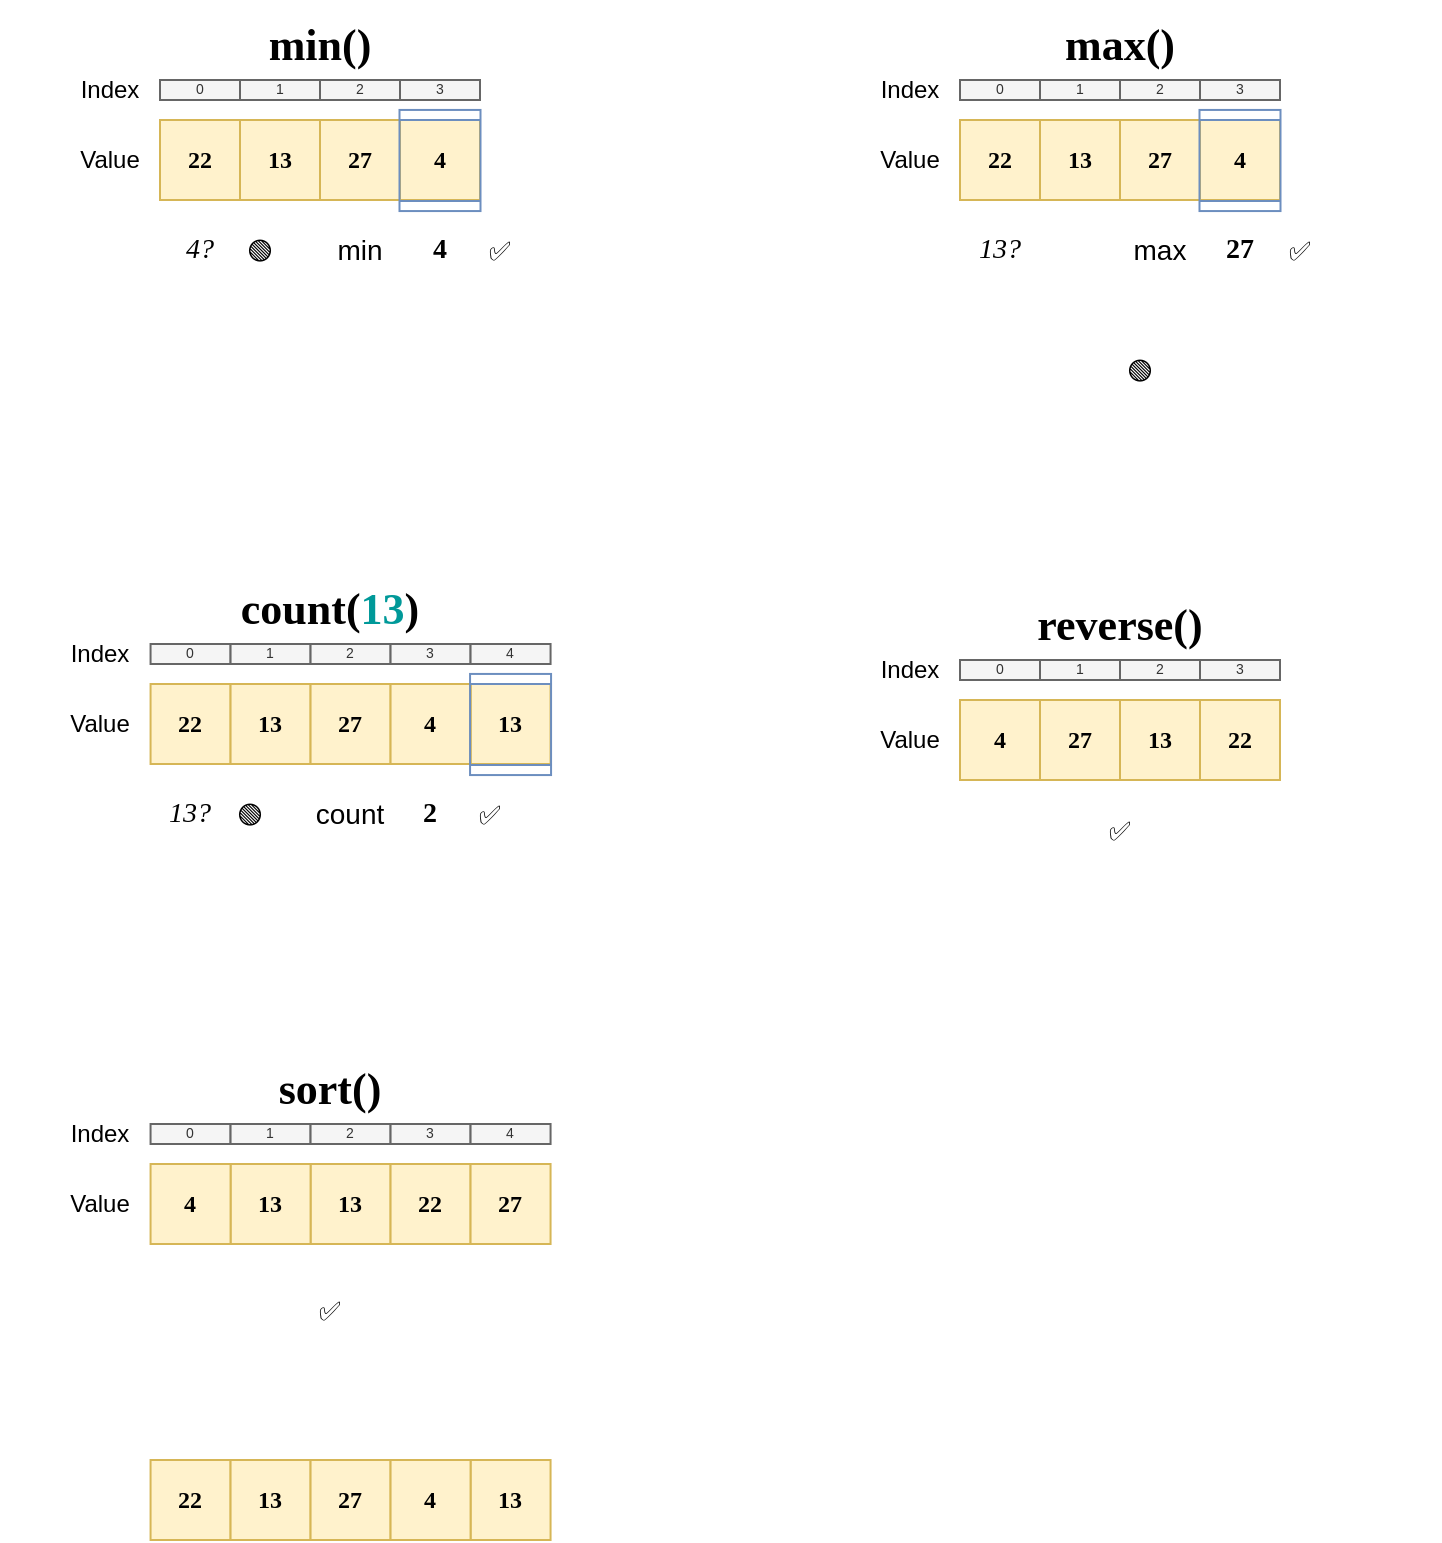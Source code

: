 <mxfile version="15.4.0" type="device"><diagram id="HNAP8XEPjkJDK_QEX08a" name="Page-1"><mxGraphModel dx="813" dy="466" grid="1" gridSize="10" guides="1" tooltips="1" connect="1" arrows="1" fold="1" page="1" pageScale="1" pageWidth="827" pageHeight="1169" math="0" shadow="0"><root><mxCell id="0"/><mxCell id="1" parent="0"/><mxCell id="ADlWHykQdR8u8xTTna8o-139" value="" style="rounded=0;whiteSpace=wrap;html=1;fontFamily=Jetbrains Mono;fontSize=13;fillColor=none;strokeColor=none;" parent="1" vertex="1"><mxGeometry x="205" y="542" width="320" height="160" as="geometry"/></mxCell><mxCell id="a-4p0rKQn7gbNJoL8XSS-19" value="13" style="rounded=0;whiteSpace=wrap;html=1;fillColor=#fff2cc;strokeColor=#d6b656;fontFamily=Jetbrains Mono;fontStyle=1" vertex="1" parent="1"><mxGeometry x="435.28" y="602" width="40" height="40" as="geometry"/></mxCell><mxCell id="ADlWHykQdR8u8xTTna8o-159" value="" style="rounded=0;whiteSpace=wrap;html=1;fontFamily=Jetbrains Mono;fontSize=13;fillColor=none;strokeColor=none;" parent="1" vertex="1"><mxGeometry x="600" y="550" width="320" height="160" as="geometry"/></mxCell><mxCell id="ADlWHykQdR8u8xTTna8o-95" value="" style="group" parent="1" vertex="1" connectable="0"><mxGeometry x="200" y="260" width="320" height="210" as="geometry"/></mxCell><mxCell id="ADlWHykQdR8u8xTTna8o-31" value="" style="rounded=0;whiteSpace=wrap;html=1;fontFamily=Jetbrains Mono;fontSize=13;fillColor=none;strokeColor=none;" parent="ADlWHykQdR8u8xTTna8o-95" vertex="1"><mxGeometry width="320" height="160" as="geometry"/></mxCell><mxCell id="ADlWHykQdR8u8xTTna8o-1" value="22" style="rounded=0;whiteSpace=wrap;html=1;fillColor=#fff2cc;strokeColor=#d6b656;fontFamily=Jetbrains Mono;fontStyle=1" parent="ADlWHykQdR8u8xTTna8o-95" vertex="1"><mxGeometry x="80" y="60" width="40" height="40" as="geometry"/></mxCell><mxCell id="ADlWHykQdR8u8xTTna8o-2" value="13" style="rounded=0;whiteSpace=wrap;html=1;fillColor=#fff2cc;strokeColor=#d6b656;fontFamily=Jetbrains Mono;fontStyle=1" parent="ADlWHykQdR8u8xTTna8o-95" vertex="1"><mxGeometry x="120" y="60" width="40" height="40" as="geometry"/></mxCell><mxCell id="ADlWHykQdR8u8xTTna8o-5" value="27" style="rounded=0;whiteSpace=wrap;html=1;fillColor=#fff2cc;strokeColor=#d6b656;fontFamily=Jetbrains Mono;fontStyle=1" parent="ADlWHykQdR8u8xTTna8o-95" vertex="1"><mxGeometry x="160" y="60" width="40" height="40" as="geometry"/></mxCell><mxCell id="ADlWHykQdR8u8xTTna8o-6" value="4" style="rounded=0;whiteSpace=wrap;html=1;fillColor=#fff2cc;strokeColor=#d6b656;fontFamily=Jetbrains Mono;fontStyle=1" parent="ADlWHykQdR8u8xTTna8o-95" vertex="1"><mxGeometry x="200" y="60" width="40" height="40" as="geometry"/></mxCell><mxCell id="ADlWHykQdR8u8xTTna8o-7" value="0" style="rounded=0;whiteSpace=wrap;html=1;fillColor=#f5f5f5;strokeColor=#666666;fontColor=#333333;fontSize=7;" parent="ADlWHykQdR8u8xTTna8o-95" vertex="1"><mxGeometry x="80" y="40" width="40" height="10" as="geometry"/></mxCell><mxCell id="ADlWHykQdR8u8xTTna8o-8" value="1" style="rounded=0;whiteSpace=wrap;html=1;fillColor=#f5f5f5;strokeColor=#666666;fontColor=#333333;fontSize=7;" parent="ADlWHykQdR8u8xTTna8o-95" vertex="1"><mxGeometry x="120" y="40" width="40" height="10" as="geometry"/></mxCell><mxCell id="ADlWHykQdR8u8xTTna8o-9" value="2" style="rounded=0;whiteSpace=wrap;html=1;fillColor=#f5f5f5;strokeColor=#666666;fontColor=#333333;fontSize=7;" parent="ADlWHykQdR8u8xTTna8o-95" vertex="1"><mxGeometry x="160" y="40" width="40" height="10" as="geometry"/></mxCell><mxCell id="ADlWHykQdR8u8xTTna8o-10" value="3" style="rounded=0;whiteSpace=wrap;html=1;fillColor=#f5f5f5;strokeColor=#666666;fontColor=#333333;fontSize=7;" parent="ADlWHykQdR8u8xTTna8o-95" vertex="1"><mxGeometry x="200" y="40" width="40" height="10" as="geometry"/></mxCell><mxCell id="ADlWHykQdR8u8xTTna8o-21" value="Index" style="text;html=1;strokeColor=none;fillColor=none;align=center;verticalAlign=middle;whiteSpace=wrap;rounded=0;" parent="ADlWHykQdR8u8xTTna8o-95" vertex="1"><mxGeometry x="34.72" y="38" width="40" height="14" as="geometry"/></mxCell><mxCell id="ADlWHykQdR8u8xTTna8o-22" value="Value" style="text;html=1;strokeColor=none;fillColor=none;align=center;verticalAlign=middle;whiteSpace=wrap;rounded=0;" parent="ADlWHykQdR8u8xTTna8o-95" vertex="1"><mxGeometry x="34.72" y="65" width="40" height="30" as="geometry"/></mxCell><mxCell id="ADlWHykQdR8u8xTTna8o-23" value="min()" style="text;html=1;strokeColor=none;fillColor=none;align=center;verticalAlign=middle;whiteSpace=wrap;rounded=0;fontFamily=Jetbrains Mono;fontStyle=1;fontSize=22;" parent="ADlWHykQdR8u8xTTna8o-95" vertex="1"><mxGeometry x="80" y="8" width="160" height="30" as="geometry"/></mxCell><mxCell id="ADlWHykQdR8u8xTTna8o-25" value="min" style="text;html=1;strokeColor=none;fillColor=none;align=center;verticalAlign=middle;whiteSpace=wrap;rounded=0;fontFamily=Helvetica;fontSize=14;fontStyle=0" parent="ADlWHykQdR8u8xTTna8o-95" vertex="1"><mxGeometry x="160" y="110" width="40" height="30" as="geometry"/></mxCell><mxCell id="ADlWHykQdR8u8xTTna8o-26" value="4?" style="text;html=1;strokeColor=none;fillColor=none;align=center;verticalAlign=middle;whiteSpace=wrap;rounded=0;fontFamily=Jetbrains Mono;fontSize=14;fontStyle=2" parent="ADlWHykQdR8u8xTTna8o-95" vertex="1"><mxGeometry x="80" y="110" width="40" height="30" as="geometry"/></mxCell><mxCell id="ADlWHykQdR8u8xTTna8o-27" value="🟢" style="text;html=1;strokeColor=none;fillColor=none;align=center;verticalAlign=middle;whiteSpace=wrap;rounded=0;fontFamily=Jetbrains Mono;fontSize=13;" parent="ADlWHykQdR8u8xTTna8o-95" vertex="1"><mxGeometry x="120" y="110" width="20" height="30" as="geometry"/></mxCell><mxCell id="ADlWHykQdR8u8xTTna8o-28" value="🔴" style="text;html=1;strokeColor=none;fillColor=none;align=center;verticalAlign=middle;whiteSpace=wrap;rounded=0;fontFamily=Jetbrains Mono;fontSize=13;" parent="ADlWHykQdR8u8xTTna8o-95" vertex="1"><mxGeometry x="120" y="180" width="20" height="30" as="geometry"/></mxCell><mxCell id="ADlWHykQdR8u8xTTna8o-43" value="" style="shape=process;whiteSpace=wrap;html=1;backgroundOutline=1;fontFamily=Jetbrains Mono;fontSize=22;rotation=90;fillColor=none;strokeColor=#6c8ebf;" parent="ADlWHykQdR8u8xTTna8o-95" vertex="1"><mxGeometry x="194.72" y="60" width="50.56" height="40.5" as="geometry"/></mxCell><mxCell id="ADlWHykQdR8u8xTTna8o-45" value="4" style="text;html=1;strokeColor=none;fillColor=none;align=center;verticalAlign=middle;whiteSpace=wrap;rounded=0;fontFamily=Jetbrains Mono;fontSize=14;fontStyle=1" parent="ADlWHykQdR8u8xTTna8o-95" vertex="1"><mxGeometry x="200" y="110" width="40" height="30" as="geometry"/></mxCell><mxCell id="ADlWHykQdR8u8xTTna8o-46" value="✅" style="text;html=1;strokeColor=none;fillColor=none;align=center;verticalAlign=middle;whiteSpace=wrap;rounded=0;fontFamily=Jetbrains Mono;fontSize=13;" parent="ADlWHykQdR8u8xTTna8o-95" vertex="1"><mxGeometry x="240" y="110" width="20" height="30" as="geometry"/></mxCell><mxCell id="ADlWHykQdR8u8xTTna8o-160" value="22" style="rounded=0;whiteSpace=wrap;html=1;fillColor=#fff2cc;strokeColor=#d6b656;fontFamily=Jetbrains Mono;fontStyle=1" parent="1" vertex="1"><mxGeometry x="800" y="610" width="40" height="40" as="geometry"/></mxCell><mxCell id="ADlWHykQdR8u8xTTna8o-161" value="13" style="rounded=0;whiteSpace=wrap;html=1;fillColor=#fff2cc;strokeColor=#d6b656;fontFamily=Jetbrains Mono;fontStyle=1" parent="1" vertex="1"><mxGeometry x="760" y="610" width="40" height="40" as="geometry"/></mxCell><mxCell id="ADlWHykQdR8u8xTTna8o-162" value="27" style="rounded=0;whiteSpace=wrap;html=1;fillColor=#fff2cc;strokeColor=#d6b656;fontFamily=Jetbrains Mono;fontStyle=1" parent="1" vertex="1"><mxGeometry x="720" y="610" width="40" height="40" as="geometry"/></mxCell><mxCell id="ADlWHykQdR8u8xTTna8o-163" value="4" style="rounded=0;whiteSpace=wrap;html=1;fillColor=#fff2cc;strokeColor=#d6b656;fontFamily=Jetbrains Mono;fontStyle=1" parent="1" vertex="1"><mxGeometry x="680" y="610" width="40" height="40" as="geometry"/></mxCell><mxCell id="ADlWHykQdR8u8xTTna8o-164" value="0" style="rounded=0;whiteSpace=wrap;html=1;fillColor=#f5f5f5;strokeColor=#666666;fontColor=#333333;fontSize=7;" parent="1" vertex="1"><mxGeometry x="680" y="590" width="40" height="10" as="geometry"/></mxCell><mxCell id="ADlWHykQdR8u8xTTna8o-165" value="1" style="rounded=0;whiteSpace=wrap;html=1;fillColor=#f5f5f5;strokeColor=#666666;fontColor=#333333;fontSize=7;" parent="1" vertex="1"><mxGeometry x="720" y="590" width="40" height="10" as="geometry"/></mxCell><mxCell id="ADlWHykQdR8u8xTTna8o-166" value="2" style="rounded=0;whiteSpace=wrap;html=1;fillColor=#f5f5f5;strokeColor=#666666;fontColor=#333333;fontSize=7;" parent="1" vertex="1"><mxGeometry x="760" y="590" width="40" height="10" as="geometry"/></mxCell><mxCell id="ADlWHykQdR8u8xTTna8o-167" value="3" style="rounded=0;whiteSpace=wrap;html=1;fillColor=#f5f5f5;strokeColor=#666666;fontColor=#333333;fontSize=7;" parent="1" vertex="1"><mxGeometry x="800" y="590" width="40" height="10" as="geometry"/></mxCell><mxCell id="ADlWHykQdR8u8xTTna8o-168" value="Index" style="text;html=1;strokeColor=none;fillColor=none;align=center;verticalAlign=middle;whiteSpace=wrap;rounded=0;" parent="1" vertex="1"><mxGeometry x="634.72" y="588" width="40" height="14" as="geometry"/></mxCell><mxCell id="ADlWHykQdR8u8xTTna8o-169" value="Value" style="text;html=1;strokeColor=none;fillColor=none;align=center;verticalAlign=middle;whiteSpace=wrap;rounded=0;" parent="1" vertex="1"><mxGeometry x="634.72" y="615" width="40" height="30" as="geometry"/></mxCell><mxCell id="ADlWHykQdR8u8xTTna8o-170" value="reverse()" style="text;html=1;strokeColor=none;fillColor=none;align=center;verticalAlign=middle;whiteSpace=wrap;rounded=0;fontFamily=Jetbrains Mono;fontStyle=1;fontSize=22;" parent="1" vertex="1"><mxGeometry x="680" y="558" width="160" height="30" as="geometry"/></mxCell><mxCell id="ADlWHykQdR8u8xTTna8o-76" value="" style="rounded=0;whiteSpace=wrap;html=1;fontFamily=Jetbrains Mono;fontSize=13;fillColor=none;strokeColor=none;" parent="1" vertex="1"><mxGeometry x="600" y="260" width="320" height="160" as="geometry"/></mxCell><mxCell id="ADlWHykQdR8u8xTTna8o-77" value="22" style="rounded=0;whiteSpace=wrap;html=1;fillColor=#fff2cc;strokeColor=#d6b656;fontFamily=Jetbrains Mono;fontStyle=1" parent="1" vertex="1"><mxGeometry x="680" y="320" width="40" height="40" as="geometry"/></mxCell><mxCell id="ADlWHykQdR8u8xTTna8o-78" value="13" style="rounded=0;whiteSpace=wrap;html=1;fillColor=#fff2cc;strokeColor=#d6b656;fontFamily=Jetbrains Mono;fontStyle=1" parent="1" vertex="1"><mxGeometry x="720" y="320" width="40" height="40" as="geometry"/></mxCell><mxCell id="ADlWHykQdR8u8xTTna8o-79" value="27" style="rounded=0;whiteSpace=wrap;html=1;fillColor=#fff2cc;strokeColor=#d6b656;fontFamily=Jetbrains Mono;fontStyle=1" parent="1" vertex="1"><mxGeometry x="760" y="320" width="40" height="40" as="geometry"/></mxCell><mxCell id="ADlWHykQdR8u8xTTna8o-80" value="4" style="rounded=0;whiteSpace=wrap;html=1;fillColor=#fff2cc;strokeColor=#d6b656;fontFamily=Jetbrains Mono;fontStyle=1" parent="1" vertex="1"><mxGeometry x="800" y="320" width="40" height="40" as="geometry"/></mxCell><mxCell id="ADlWHykQdR8u8xTTna8o-81" value="0" style="rounded=0;whiteSpace=wrap;html=1;fillColor=#f5f5f5;strokeColor=#666666;fontColor=#333333;fontSize=7;" parent="1" vertex="1"><mxGeometry x="680" y="300" width="40" height="10" as="geometry"/></mxCell><mxCell id="ADlWHykQdR8u8xTTna8o-82" value="1" style="rounded=0;whiteSpace=wrap;html=1;fillColor=#f5f5f5;strokeColor=#666666;fontColor=#333333;fontSize=7;" parent="1" vertex="1"><mxGeometry x="720" y="300" width="40" height="10" as="geometry"/></mxCell><mxCell id="ADlWHykQdR8u8xTTna8o-83" value="2" style="rounded=0;whiteSpace=wrap;html=1;fillColor=#f5f5f5;strokeColor=#666666;fontColor=#333333;fontSize=7;" parent="1" vertex="1"><mxGeometry x="760" y="300" width="40" height="10" as="geometry"/></mxCell><mxCell id="ADlWHykQdR8u8xTTna8o-84" value="3" style="rounded=0;whiteSpace=wrap;html=1;fillColor=#f5f5f5;strokeColor=#666666;fontColor=#333333;fontSize=7;" parent="1" vertex="1"><mxGeometry x="800" y="300" width="40" height="10" as="geometry"/></mxCell><mxCell id="ADlWHykQdR8u8xTTna8o-85" value="Index" style="text;html=1;strokeColor=none;fillColor=none;align=center;verticalAlign=middle;whiteSpace=wrap;rounded=0;" parent="1" vertex="1"><mxGeometry x="634.72" y="298" width="40" height="14" as="geometry"/></mxCell><mxCell id="ADlWHykQdR8u8xTTna8o-86" value="Value" style="text;html=1;strokeColor=none;fillColor=none;align=center;verticalAlign=middle;whiteSpace=wrap;rounded=0;" parent="1" vertex="1"><mxGeometry x="634.72" y="325" width="40" height="30" as="geometry"/></mxCell><mxCell id="ADlWHykQdR8u8xTTna8o-87" value="max()" style="text;html=1;strokeColor=none;fillColor=none;align=center;verticalAlign=middle;whiteSpace=wrap;rounded=0;fontFamily=Jetbrains Mono;fontStyle=1;fontSize=22;" parent="1" vertex="1"><mxGeometry x="680" y="268" width="160" height="30" as="geometry"/></mxCell><mxCell id="ADlWHykQdR8u8xTTna8o-88" value="max" style="text;html=1;strokeColor=none;fillColor=none;align=center;verticalAlign=middle;whiteSpace=wrap;rounded=0;fontFamily=Helvetica;fontSize=14;fontStyle=0" parent="1" vertex="1"><mxGeometry x="760" y="370" width="40" height="30" as="geometry"/></mxCell><mxCell id="ADlWHykQdR8u8xTTna8o-89" value="13?" style="text;html=1;strokeColor=none;fillColor=none;align=center;verticalAlign=middle;whiteSpace=wrap;rounded=0;fontFamily=Jetbrains Mono;fontSize=14;fontStyle=2" parent="1" vertex="1"><mxGeometry x="680" y="370" width="40" height="30" as="geometry"/></mxCell><mxCell id="ADlWHykQdR8u8xTTna8o-90" value="🟢" style="text;html=1;strokeColor=none;fillColor=none;align=center;verticalAlign=middle;whiteSpace=wrap;rounded=0;fontFamily=Jetbrains Mono;fontSize=13;" parent="1" vertex="1"><mxGeometry x="760" y="430" width="20" height="30" as="geometry"/></mxCell><mxCell id="ADlWHykQdR8u8xTTna8o-91" value="🔴" style="text;html=1;strokeColor=none;fillColor=none;align=center;verticalAlign=middle;whiteSpace=wrap;rounded=0;fontFamily=Jetbrains Mono;fontSize=13;" parent="1" vertex="1"><mxGeometry x="720" y="370" width="20" height="30" as="geometry"/></mxCell><mxCell id="ADlWHykQdR8u8xTTna8o-92" value="" style="shape=process;whiteSpace=wrap;html=1;backgroundOutline=1;fontFamily=Jetbrains Mono;fontSize=22;rotation=90;fillColor=none;strokeColor=#6c8ebf;" parent="1" vertex="1"><mxGeometry x="794.72" y="320" width="50.56" height="40.5" as="geometry"/></mxCell><mxCell id="ADlWHykQdR8u8xTTna8o-93" value="27" style="text;html=1;strokeColor=none;fillColor=none;align=center;verticalAlign=middle;whiteSpace=wrap;rounded=0;fontFamily=Jetbrains Mono;fontSize=14;fontStyle=1" parent="1" vertex="1"><mxGeometry x="800" y="370" width="40" height="30" as="geometry"/></mxCell><mxCell id="ADlWHykQdR8u8xTTna8o-94" value="✅" style="text;html=1;strokeColor=none;fillColor=none;align=center;verticalAlign=middle;whiteSpace=wrap;rounded=0;fontFamily=Jetbrains Mono;fontSize=13;" parent="1" vertex="1"><mxGeometry x="840" y="370" width="20" height="30" as="geometry"/></mxCell><mxCell id="ADlWHykQdR8u8xTTna8o-140" value="22" style="rounded=0;whiteSpace=wrap;html=1;fillColor=#fff2cc;strokeColor=#d6b656;fontFamily=Jetbrains Mono;fontStyle=1" parent="1" vertex="1"><mxGeometry x="275.28" y="602" width="40" height="40" as="geometry"/></mxCell><mxCell id="ADlWHykQdR8u8xTTna8o-141" value="13" style="rounded=0;whiteSpace=wrap;html=1;fillColor=#fff2cc;strokeColor=#d6b656;fontFamily=Jetbrains Mono;fontStyle=1" parent="1" vertex="1"><mxGeometry x="315.28" y="602" width="40" height="40" as="geometry"/></mxCell><mxCell id="ADlWHykQdR8u8xTTna8o-142" value="27" style="rounded=0;whiteSpace=wrap;html=1;fillColor=#fff2cc;strokeColor=#d6b656;fontFamily=Jetbrains Mono;fontStyle=1" parent="1" vertex="1"><mxGeometry x="355.28" y="602" width="40" height="40" as="geometry"/></mxCell><mxCell id="ADlWHykQdR8u8xTTna8o-143" value="4" style="rounded=0;whiteSpace=wrap;html=1;fillColor=#fff2cc;strokeColor=#d6b656;fontFamily=Jetbrains Mono;fontStyle=1" parent="1" vertex="1"><mxGeometry x="395.28" y="602" width="40" height="40" as="geometry"/></mxCell><mxCell id="ADlWHykQdR8u8xTTna8o-144" value="0" style="rounded=0;whiteSpace=wrap;html=1;fillColor=#f5f5f5;strokeColor=#666666;fontColor=#333333;fontSize=7;" parent="1" vertex="1"><mxGeometry x="275.28" y="582" width="40" height="10" as="geometry"/></mxCell><mxCell id="ADlWHykQdR8u8xTTna8o-145" value="1" style="rounded=0;whiteSpace=wrap;html=1;fillColor=#f5f5f5;strokeColor=#666666;fontColor=#333333;fontSize=7;" parent="1" vertex="1"><mxGeometry x="315.28" y="582" width="40" height="10" as="geometry"/></mxCell><mxCell id="ADlWHykQdR8u8xTTna8o-146" value="2" style="rounded=0;whiteSpace=wrap;html=1;fillColor=#f5f5f5;strokeColor=#666666;fontColor=#333333;fontSize=7;" parent="1" vertex="1"><mxGeometry x="355.28" y="582" width="40" height="10" as="geometry"/></mxCell><mxCell id="ADlWHykQdR8u8xTTna8o-147" value="3" style="rounded=0;whiteSpace=wrap;html=1;fillColor=#f5f5f5;strokeColor=#666666;fontColor=#333333;fontSize=7;" parent="1" vertex="1"><mxGeometry x="395.28" y="582" width="40" height="10" as="geometry"/></mxCell><mxCell id="ADlWHykQdR8u8xTTna8o-148" value="Index" style="text;html=1;strokeColor=none;fillColor=none;align=center;verticalAlign=middle;whiteSpace=wrap;rounded=0;" parent="1" vertex="1"><mxGeometry x="230.0" y="580" width="40" height="14" as="geometry"/></mxCell><mxCell id="ADlWHykQdR8u8xTTna8o-149" value="Value" style="text;html=1;strokeColor=none;fillColor=none;align=center;verticalAlign=middle;whiteSpace=wrap;rounded=0;" parent="1" vertex="1"><mxGeometry x="230.0" y="607" width="40" height="30" as="geometry"/></mxCell><mxCell id="ADlWHykQdR8u8xTTna8o-150" value="count(&lt;font color=&quot;#009999&quot;&gt;13&lt;/font&gt;)" style="text;html=1;strokeColor=none;fillColor=none;align=center;verticalAlign=middle;whiteSpace=wrap;rounded=0;fontFamily=Jetbrains Mono;fontStyle=1;fontSize=22;" parent="1" vertex="1"><mxGeometry x="270" y="550" width="190" height="30" as="geometry"/></mxCell><mxCell id="ADlWHykQdR8u8xTTna8o-151" value="count" style="text;html=1;strokeColor=none;fillColor=none;align=center;verticalAlign=middle;whiteSpace=wrap;rounded=0;fontFamily=Helvetica;fontSize=14;fontStyle=0" parent="1" vertex="1"><mxGeometry x="355.28" y="652" width="40" height="30" as="geometry"/></mxCell><mxCell id="ADlWHykQdR8u8xTTna8o-152" value="13?" style="text;html=1;strokeColor=none;fillColor=none;align=center;verticalAlign=middle;whiteSpace=wrap;rounded=0;fontFamily=Jetbrains Mono;fontSize=14;fontStyle=2" parent="1" vertex="1"><mxGeometry x="275.28" y="652" width="40" height="30" as="geometry"/></mxCell><mxCell id="ADlWHykQdR8u8xTTna8o-153" value="🟢" style="text;html=1;strokeColor=none;fillColor=none;align=center;verticalAlign=middle;whiteSpace=wrap;rounded=0;fontFamily=Jetbrains Mono;fontSize=13;" parent="1" vertex="1"><mxGeometry x="315.28" y="652" width="20" height="30" as="geometry"/></mxCell><mxCell id="ADlWHykQdR8u8xTTna8o-154" value="🔴" style="text;html=1;strokeColor=none;fillColor=none;align=center;verticalAlign=middle;whiteSpace=wrap;rounded=0;fontFamily=Jetbrains Mono;fontSize=13;" parent="1" vertex="1"><mxGeometry x="315.28" y="702" width="20" height="30" as="geometry"/></mxCell><mxCell id="ADlWHykQdR8u8xTTna8o-155" value="" style="shape=process;whiteSpace=wrap;html=1;backgroundOutline=1;fontFamily=Jetbrains Mono;fontSize=22;rotation=90;fillColor=none;strokeColor=#6c8ebf;" parent="1" vertex="1"><mxGeometry x="430" y="602" width="50.56" height="40.5" as="geometry"/></mxCell><mxCell id="ADlWHykQdR8u8xTTna8o-156" value="2" style="text;html=1;strokeColor=none;fillColor=none;align=center;verticalAlign=middle;whiteSpace=wrap;rounded=0;fontFamily=Jetbrains Mono;fontSize=14;fontStyle=1" parent="1" vertex="1"><mxGeometry x="395.28" y="652" width="40" height="30" as="geometry"/></mxCell><mxCell id="ADlWHykQdR8u8xTTna8o-157" value="✅" style="text;html=1;strokeColor=none;fillColor=none;align=center;verticalAlign=middle;whiteSpace=wrap;rounded=0;fontFamily=Jetbrains Mono;fontSize=13;" parent="1" vertex="1"><mxGeometry x="435.28" y="652" width="20" height="30" as="geometry"/></mxCell><mxCell id="a-4p0rKQn7gbNJoL8XSS-20" value="4" style="rounded=0;whiteSpace=wrap;html=1;fillColor=#f5f5f5;strokeColor=#666666;fontColor=#333333;fontSize=7;" vertex="1" parent="1"><mxGeometry x="435.28" y="582" width="40" height="10" as="geometry"/></mxCell><mxCell id="a-4p0rKQn7gbNJoL8XSS-23" value="✅" style="text;html=1;strokeColor=none;fillColor=none;align=center;verticalAlign=middle;whiteSpace=wrap;rounded=0;fontFamily=Jetbrains Mono;fontSize=13;" vertex="1" parent="1"><mxGeometry x="750" y="660" width="20" height="30" as="geometry"/></mxCell><mxCell id="a-4p0rKQn7gbNJoL8XSS-24" value="" style="rounded=0;whiteSpace=wrap;html=1;fontFamily=Jetbrains Mono;fontSize=13;fillColor=none;strokeColor=none;" vertex="1" parent="1"><mxGeometry x="205" y="782" width="320" height="160" as="geometry"/></mxCell><mxCell id="a-4p0rKQn7gbNJoL8XSS-25" value="13" style="rounded=0;whiteSpace=wrap;html=1;fillColor=#fff2cc;strokeColor=#d6b656;fontFamily=Jetbrains Mono;fontStyle=1" vertex="1" parent="1"><mxGeometry x="355.28" y="842" width="40" height="40" as="geometry"/></mxCell><mxCell id="a-4p0rKQn7gbNJoL8XSS-26" value="22" style="rounded=0;whiteSpace=wrap;html=1;fillColor=#fff2cc;strokeColor=#d6b656;fontFamily=Jetbrains Mono;fontStyle=1" vertex="1" parent="1"><mxGeometry x="395.28" y="842" width="40" height="40" as="geometry"/></mxCell><mxCell id="a-4p0rKQn7gbNJoL8XSS-27" value="13" style="rounded=0;whiteSpace=wrap;html=1;fillColor=#fff2cc;strokeColor=#d6b656;fontFamily=Jetbrains Mono;fontStyle=1" vertex="1" parent="1"><mxGeometry x="315.28" y="842" width="40" height="40" as="geometry"/></mxCell><mxCell id="a-4p0rKQn7gbNJoL8XSS-28" value="27" style="rounded=0;whiteSpace=wrap;html=1;fillColor=#fff2cc;strokeColor=#d6b656;fontFamily=Jetbrains Mono;fontStyle=1" vertex="1" parent="1"><mxGeometry x="435.28" y="842" width="40" height="40" as="geometry"/></mxCell><mxCell id="a-4p0rKQn7gbNJoL8XSS-29" value="4" style="rounded=0;whiteSpace=wrap;html=1;fillColor=#fff2cc;strokeColor=#d6b656;fontFamily=Jetbrains Mono;fontStyle=1" vertex="1" parent="1"><mxGeometry x="275.28" y="842" width="40" height="40" as="geometry"/></mxCell><mxCell id="a-4p0rKQn7gbNJoL8XSS-30" value="0" style="rounded=0;whiteSpace=wrap;html=1;fillColor=#f5f5f5;strokeColor=#666666;fontColor=#333333;fontSize=7;" vertex="1" parent="1"><mxGeometry x="275.28" y="822" width="40" height="10" as="geometry"/></mxCell><mxCell id="a-4p0rKQn7gbNJoL8XSS-31" value="1" style="rounded=0;whiteSpace=wrap;html=1;fillColor=#f5f5f5;strokeColor=#666666;fontColor=#333333;fontSize=7;" vertex="1" parent="1"><mxGeometry x="315.28" y="822" width="40" height="10" as="geometry"/></mxCell><mxCell id="a-4p0rKQn7gbNJoL8XSS-32" value="2" style="rounded=0;whiteSpace=wrap;html=1;fillColor=#f5f5f5;strokeColor=#666666;fontColor=#333333;fontSize=7;" vertex="1" parent="1"><mxGeometry x="355.28" y="822" width="40" height="10" as="geometry"/></mxCell><mxCell id="a-4p0rKQn7gbNJoL8XSS-33" value="3" style="rounded=0;whiteSpace=wrap;html=1;fillColor=#f5f5f5;strokeColor=#666666;fontColor=#333333;fontSize=7;" vertex="1" parent="1"><mxGeometry x="395.28" y="822" width="40" height="10" as="geometry"/></mxCell><mxCell id="a-4p0rKQn7gbNJoL8XSS-34" value="Index" style="text;html=1;strokeColor=none;fillColor=none;align=center;verticalAlign=middle;whiteSpace=wrap;rounded=0;" vertex="1" parent="1"><mxGeometry x="230.0" y="820" width="40" height="14" as="geometry"/></mxCell><mxCell id="a-4p0rKQn7gbNJoL8XSS-35" value="Value" style="text;html=1;strokeColor=none;fillColor=none;align=center;verticalAlign=middle;whiteSpace=wrap;rounded=0;" vertex="1" parent="1"><mxGeometry x="230.0" y="847" width="40" height="30" as="geometry"/></mxCell><mxCell id="a-4p0rKQn7gbNJoL8XSS-36" value="sort()" style="text;html=1;strokeColor=none;fillColor=none;align=center;verticalAlign=middle;whiteSpace=wrap;rounded=0;fontFamily=Jetbrains Mono;fontStyle=1;fontSize=22;" vertex="1" parent="1"><mxGeometry x="270" y="790" width="190" height="30" as="geometry"/></mxCell><mxCell id="a-4p0rKQn7gbNJoL8XSS-43" value="✅" style="text;html=1;strokeColor=none;fillColor=none;align=center;verticalAlign=middle;whiteSpace=wrap;rounded=0;fontFamily=Jetbrains Mono;fontSize=13;" vertex="1" parent="1"><mxGeometry x="355" y="900" width="20" height="30" as="geometry"/></mxCell><mxCell id="a-4p0rKQn7gbNJoL8XSS-44" value="4" style="rounded=0;whiteSpace=wrap;html=1;fillColor=#f5f5f5;strokeColor=#666666;fontColor=#333333;fontSize=7;" vertex="1" parent="1"><mxGeometry x="435.28" y="822" width="40" height="10" as="geometry"/></mxCell><mxCell id="a-4p0rKQn7gbNJoL8XSS-45" value="13" style="rounded=0;whiteSpace=wrap;html=1;fillColor=#fff2cc;strokeColor=#d6b656;fontFamily=Jetbrains Mono;fontStyle=1" vertex="1" parent="1"><mxGeometry x="435.28" y="990" width="40" height="40" as="geometry"/></mxCell><mxCell id="a-4p0rKQn7gbNJoL8XSS-46" value="22" style="rounded=0;whiteSpace=wrap;html=1;fillColor=#fff2cc;strokeColor=#d6b656;fontFamily=Jetbrains Mono;fontStyle=1" vertex="1" parent="1"><mxGeometry x="275.28" y="990" width="40" height="40" as="geometry"/></mxCell><mxCell id="a-4p0rKQn7gbNJoL8XSS-47" value="13" style="rounded=0;whiteSpace=wrap;html=1;fillColor=#fff2cc;strokeColor=#d6b656;fontFamily=Jetbrains Mono;fontStyle=1" vertex="1" parent="1"><mxGeometry x="315.28" y="990" width="40" height="40" as="geometry"/></mxCell><mxCell id="a-4p0rKQn7gbNJoL8XSS-48" value="27" style="rounded=0;whiteSpace=wrap;html=1;fillColor=#fff2cc;strokeColor=#d6b656;fontFamily=Jetbrains Mono;fontStyle=1" vertex="1" parent="1"><mxGeometry x="355.28" y="990" width="40" height="40" as="geometry"/></mxCell><mxCell id="a-4p0rKQn7gbNJoL8XSS-49" value="4" style="rounded=0;whiteSpace=wrap;html=1;fillColor=#fff2cc;strokeColor=#d6b656;fontFamily=Jetbrains Mono;fontStyle=1" vertex="1" parent="1"><mxGeometry x="395.28" y="990" width="40" height="40" as="geometry"/></mxCell></root></mxGraphModel></diagram></mxfile>